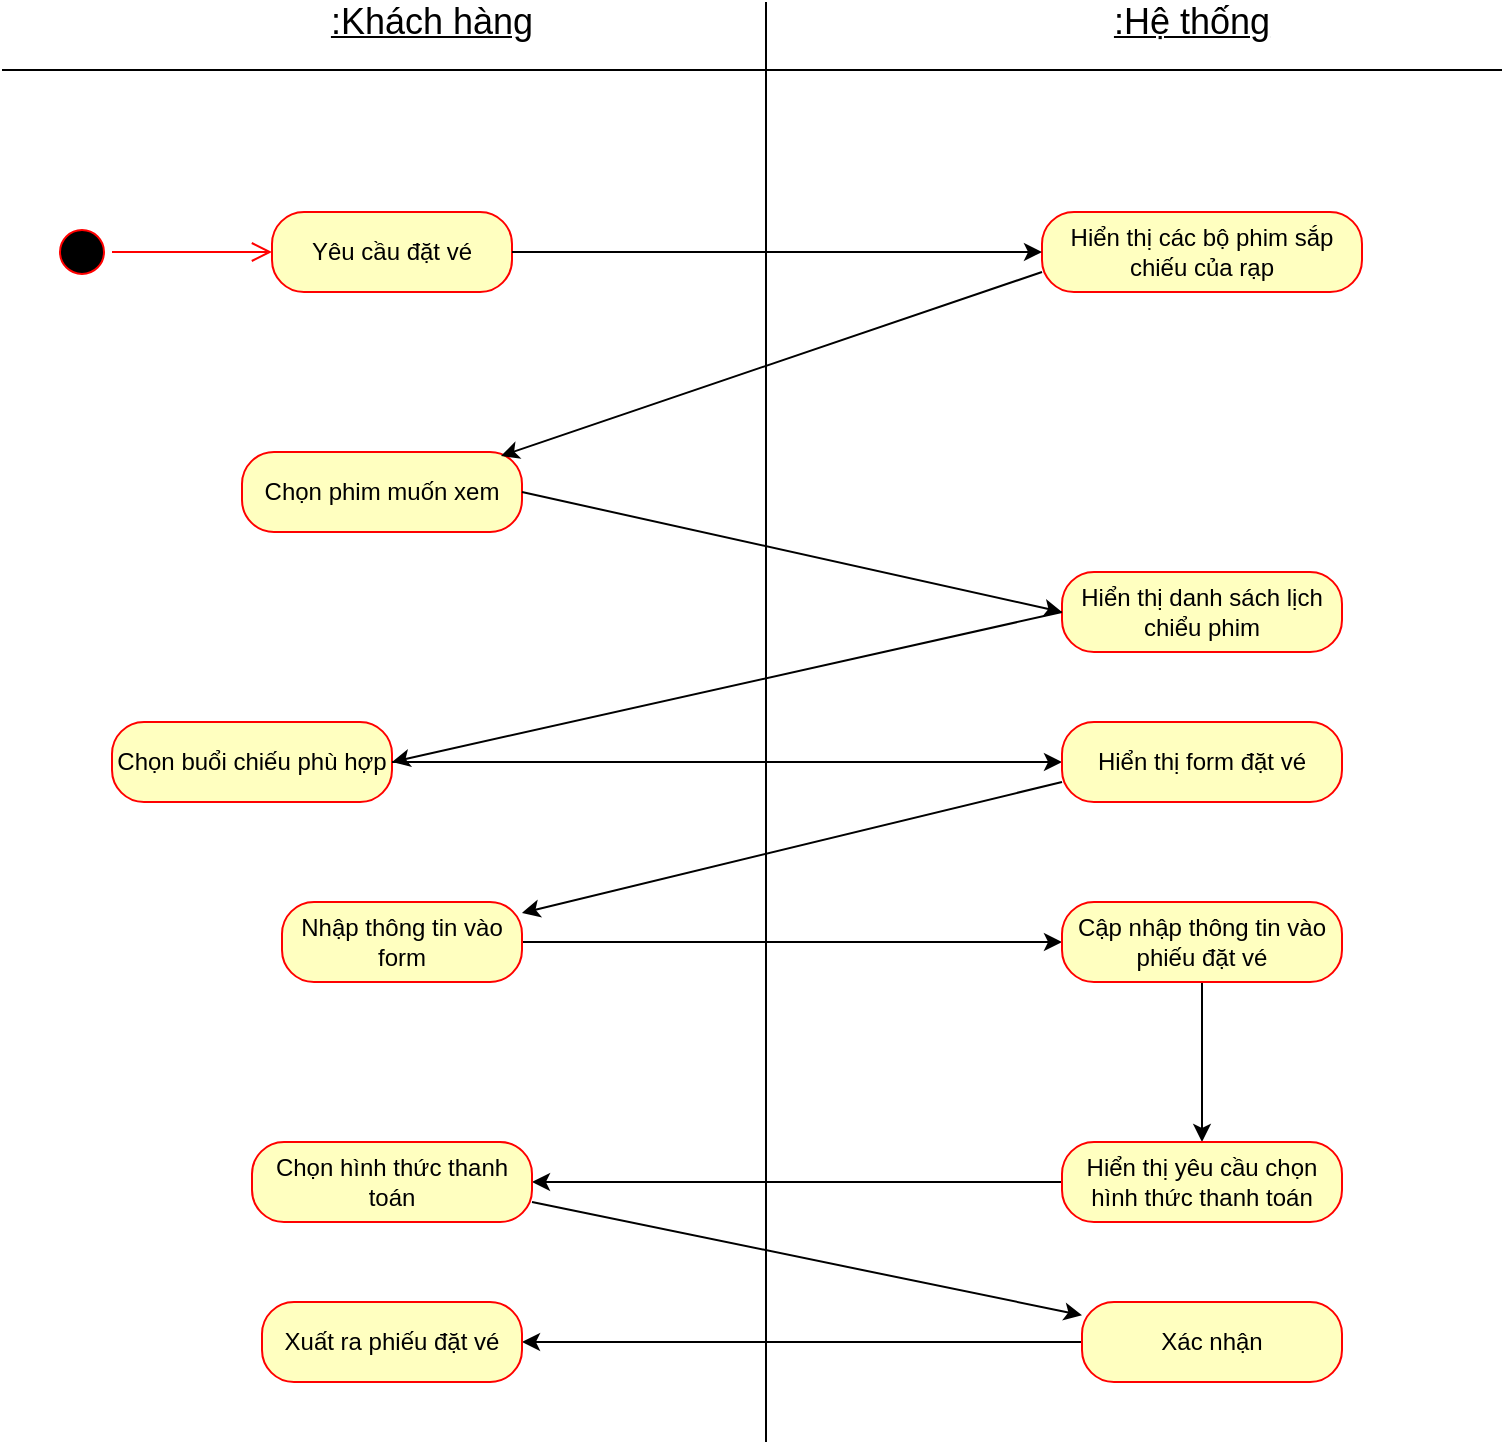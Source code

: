 <mxfile version="10.6.0" type="device"><diagram id="i79vbwtbDi_AtVDsRlkR" name="Page-1"><mxGraphModel dx="792" dy="401" grid="1" gridSize="10" guides="1" tooltips="1" connect="1" arrows="1" fold="1" page="1" pageScale="1" pageWidth="827" pageHeight="1169" math="0" shadow="0"><root><mxCell id="0"/><mxCell id="1" parent="0"/><mxCell id="ECK6Bg8s_0ezihkaMuLG-2" value="" style="line;strokeWidth=1;fillColor=none;align=left;verticalAlign=middle;spacingTop=-1;spacingLeft=3;spacingRight=3;rotatable=0;labelPosition=right;points=[];portConstraint=eastwest;" vertex="1" parent="1"><mxGeometry x="30" y="70" width="750" height="8" as="geometry"/></mxCell><mxCell id="ECK6Bg8s_0ezihkaMuLG-5" value="" style="endArrow=none;html=1;strokeColor=#000000;fillColor=#171717;" edge="1" parent="1"><mxGeometry width="50" height="50" relative="1" as="geometry"><mxPoint x="412" y="760" as="sourcePoint"/><mxPoint x="412" y="40" as="targetPoint"/></mxGeometry></mxCell><mxCell id="ECK6Bg8s_0ezihkaMuLG-7" value="&lt;span style=&quot;font-size: 18px&quot;&gt;&lt;u&gt;:Khách hàng&lt;/u&gt;&lt;/span&gt;" style="text;html=1;strokeColor=none;fillColor=none;align=center;verticalAlign=middle;whiteSpace=wrap;rounded=0;" vertex="1" parent="1"><mxGeometry x="190" y="40" width="110" height="20" as="geometry"/></mxCell><mxCell id="ECK6Bg8s_0ezihkaMuLG-8" value="&lt;u&gt;&lt;font style=&quot;font-size: 18px&quot;&gt;:Hệ thống&lt;/font&gt;&lt;/u&gt;" style="text;html=1;strokeColor=none;fillColor=none;align=center;verticalAlign=middle;whiteSpace=wrap;rounded=0;" vertex="1" parent="1"><mxGeometry x="580" y="40" width="90" height="20" as="geometry"/></mxCell><mxCell id="ECK6Bg8s_0ezihkaMuLG-10" value="" style="ellipse;html=1;shape=startState;fillColor=#000000;strokeColor=#ff0000;" vertex="1" parent="1"><mxGeometry x="55" y="150" width="30" height="30" as="geometry"/></mxCell><mxCell id="ECK6Bg8s_0ezihkaMuLG-11" value="" style="edgeStyle=orthogonalEdgeStyle;html=1;verticalAlign=bottom;endArrow=open;endSize=8;strokeColor=#ff0000;" edge="1" source="ECK6Bg8s_0ezihkaMuLG-10" parent="1" target="ECK6Bg8s_0ezihkaMuLG-14"><mxGeometry relative="1" as="geometry"><mxPoint x="160" y="200" as="targetPoint"/></mxGeometry></mxCell><mxCell id="ECK6Bg8s_0ezihkaMuLG-14" value="Yêu cầu đặt vé" style="rounded=1;whiteSpace=wrap;html=1;arcSize=40;fontColor=#000000;fillColor=#ffffc0;strokeColor=#ff0000;" vertex="1" parent="1"><mxGeometry x="165" y="145" width="120" height="40" as="geometry"/></mxCell><mxCell id="ECK6Bg8s_0ezihkaMuLG-15" value="Hiển thị các bộ phim sắp chiếu của rạp" style="rounded=1;whiteSpace=wrap;html=1;arcSize=40;fontColor=#000000;fillColor=#ffffc0;strokeColor=#ff0000;" vertex="1" parent="1"><mxGeometry x="550" y="145" width="160" height="40" as="geometry"/></mxCell><mxCell id="ECK6Bg8s_0ezihkaMuLG-20" value="Chọn phim muốn xem" style="rounded=1;whiteSpace=wrap;html=1;arcSize=40;fontColor=#000000;fillColor=#ffffc0;strokeColor=#ff0000;" vertex="1" parent="1"><mxGeometry x="150" y="265" width="140" height="40" as="geometry"/></mxCell><mxCell id="ECK6Bg8s_0ezihkaMuLG-17" value="" style="endArrow=classic;html=1;entryX=0;entryY=0.5;entryDx=0;entryDy=0;exitX=1;exitY=0.5;exitDx=0;exitDy=0;" edge="1" parent="1" source="ECK6Bg8s_0ezihkaMuLG-14" target="ECK6Bg8s_0ezihkaMuLG-15"><mxGeometry width="50" height="50" relative="1" as="geometry"><mxPoint x="30" y="490" as="sourcePoint"/><mxPoint x="80" y="440" as="targetPoint"/></mxGeometry></mxCell><mxCell id="ECK6Bg8s_0ezihkaMuLG-22" value="" style="endArrow=classic;html=1;entryX=0.925;entryY=0.05;entryDx=0;entryDy=0;entryPerimeter=0;exitX=0;exitY=0.75;exitDx=0;exitDy=0;" edge="1" parent="1" source="ECK6Bg8s_0ezihkaMuLG-15" target="ECK6Bg8s_0ezihkaMuLG-20"><mxGeometry width="50" height="50" relative="1" as="geometry"><mxPoint x="250" y="260" as="sourcePoint"/><mxPoint x="300" y="210" as="targetPoint"/></mxGeometry></mxCell><mxCell id="ECK6Bg8s_0ezihkaMuLG-34" value="Hiển thị danh sách lịch chiểu phim" style="rounded=1;whiteSpace=wrap;html=1;arcSize=40;fontColor=#000000;fillColor=#ffffc0;strokeColor=#ff0000;" vertex="1" parent="1"><mxGeometry x="560" y="325" width="140" height="40" as="geometry"/></mxCell><mxCell id="ECK6Bg8s_0ezihkaMuLG-46" value="Chọn buổi chiếu phù hợp" style="rounded=1;whiteSpace=wrap;html=1;arcSize=40;fontColor=#000000;fillColor=#ffffc0;strokeColor=#ff0000;" vertex="1" parent="1"><mxGeometry x="85" y="400" width="140" height="40" as="geometry"/></mxCell><mxCell id="ECK6Bg8s_0ezihkaMuLG-56" value="" style="edgeStyle=orthogonalEdgeStyle;rounded=0;orthogonalLoop=1;jettySize=auto;html=1;strokeColor=#000000;fillColor=#171717;exitX=1;exitY=0.5;exitDx=0;exitDy=0;" edge="1" parent="1" source="ECK6Bg8s_0ezihkaMuLG-46" target="ECK6Bg8s_0ezihkaMuLG-55"><mxGeometry relative="1" as="geometry"><mxPoint x="395" y="420" as="sourcePoint"/></mxGeometry></mxCell><mxCell id="ECK6Bg8s_0ezihkaMuLG-55" value="Hiển thị form đặt vé" style="rounded=1;whiteSpace=wrap;html=1;arcSize=40;fontColor=#000000;fillColor=#ffffc0;strokeColor=#ff0000;" vertex="1" parent="1"><mxGeometry x="560" y="400" width="140" height="40" as="geometry"/></mxCell><mxCell id="ECK6Bg8s_0ezihkaMuLG-51" value="" style="endArrow=classic;html=1;strokeColor=#000000;fillColor=#171717;entryX=0;entryY=0.5;entryDx=0;entryDy=0;exitX=1;exitY=0.5;exitDx=0;exitDy=0;" edge="1" parent="1" source="ECK6Bg8s_0ezihkaMuLG-20" target="ECK6Bg8s_0ezihkaMuLG-34"><mxGeometry width="50" height="50" relative="1" as="geometry"><mxPoint x="240" y="410" as="sourcePoint"/><mxPoint x="290" y="360" as="targetPoint"/></mxGeometry></mxCell><mxCell id="ECK6Bg8s_0ezihkaMuLG-52" value="" style="endArrow=classic;html=1;strokeColor=#000000;fillColor=#171717;exitX=0;exitY=0.5;exitDx=0;exitDy=0;entryX=1;entryY=0.5;entryDx=0;entryDy=0;" edge="1" parent="1" source="ECK6Bg8s_0ezihkaMuLG-34" target="ECK6Bg8s_0ezihkaMuLG-46"><mxGeometry width="50" height="50" relative="1" as="geometry"><mxPoint x="260" y="400" as="sourcePoint"/><mxPoint x="310" y="350" as="targetPoint"/></mxGeometry></mxCell><mxCell id="ECK6Bg8s_0ezihkaMuLG-57" value="" style="endArrow=classic;html=1;strokeColor=#000000;fillColor=#171717;exitX=0;exitY=0.75;exitDx=0;exitDy=0;" edge="1" parent="1" source="ECK6Bg8s_0ezihkaMuLG-55" target="ECK6Bg8s_0ezihkaMuLG-58"><mxGeometry width="50" height="50" relative="1" as="geometry"><mxPoint x="30" y="630" as="sourcePoint"/><mxPoint x="230" y="510" as="targetPoint"/></mxGeometry></mxCell><mxCell id="ECK6Bg8s_0ezihkaMuLG-60" value="" style="edgeStyle=orthogonalEdgeStyle;rounded=0;orthogonalLoop=1;jettySize=auto;html=1;strokeColor=#000000;fillColor=#171717;" edge="1" parent="1" source="ECK6Bg8s_0ezihkaMuLG-58" target="ECK6Bg8s_0ezihkaMuLG-59"><mxGeometry relative="1" as="geometry"/></mxCell><mxCell id="ECK6Bg8s_0ezihkaMuLG-58" value="Nhập thông tin vào form" style="rounded=1;whiteSpace=wrap;html=1;arcSize=40;fontColor=#000000;fillColor=#ffffc0;strokeColor=#ff0000;" vertex="1" parent="1"><mxGeometry x="170" y="490" width="120" height="40" as="geometry"/></mxCell><mxCell id="ECK6Bg8s_0ezihkaMuLG-62" value="" style="edgeStyle=orthogonalEdgeStyle;rounded=0;orthogonalLoop=1;jettySize=auto;html=1;strokeColor=#000000;fillColor=#171717;" edge="1" parent="1" source="ECK6Bg8s_0ezihkaMuLG-59" target="ECK6Bg8s_0ezihkaMuLG-61"><mxGeometry relative="1" as="geometry"/></mxCell><mxCell id="ECK6Bg8s_0ezihkaMuLG-59" value="Cập nhập thông tin vào phiếu đặt vé" style="rounded=1;whiteSpace=wrap;html=1;arcSize=40;fontColor=#000000;fillColor=#ffffc0;strokeColor=#ff0000;" vertex="1" parent="1"><mxGeometry x="560" y="490" width="140" height="40" as="geometry"/></mxCell><mxCell id="ECK6Bg8s_0ezihkaMuLG-64" value="" style="edgeStyle=orthogonalEdgeStyle;rounded=0;orthogonalLoop=1;jettySize=auto;html=1;strokeColor=#000000;fillColor=#171717;" edge="1" parent="1" source="ECK6Bg8s_0ezihkaMuLG-61" target="ECK6Bg8s_0ezihkaMuLG-63"><mxGeometry relative="1" as="geometry"/></mxCell><mxCell id="ECK6Bg8s_0ezihkaMuLG-61" value="Hiển thị yêu cầu chọn hình thức thanh toán" style="rounded=1;whiteSpace=wrap;html=1;arcSize=40;fontColor=#000000;fillColor=#ffffc0;strokeColor=#ff0000;" vertex="1" parent="1"><mxGeometry x="560" y="610" width="140" height="40" as="geometry"/></mxCell><mxCell id="ECK6Bg8s_0ezihkaMuLG-63" value="Chọn hình thức thanh toán" style="rounded=1;whiteSpace=wrap;html=1;arcSize=40;fontColor=#000000;fillColor=#ffffc0;strokeColor=#ff0000;" vertex="1" parent="1"><mxGeometry x="155" y="610" width="140" height="40" as="geometry"/></mxCell><mxCell id="ECK6Bg8s_0ezihkaMuLG-67" value="" style="endArrow=classic;html=1;strokeColor=#000000;fillColor=#171717;exitX=1;exitY=0.75;exitDx=0;exitDy=0;" edge="1" parent="1" source="ECK6Bg8s_0ezihkaMuLG-63" target="ECK6Bg8s_0ezihkaMuLG-68"><mxGeometry width="50" height="50" relative="1" as="geometry"><mxPoint x="210" y="770" as="sourcePoint"/><mxPoint x="560" y="720" as="targetPoint"/></mxGeometry></mxCell><mxCell id="ECK6Bg8s_0ezihkaMuLG-70" value="" style="edgeStyle=orthogonalEdgeStyle;rounded=0;orthogonalLoop=1;jettySize=auto;html=1;strokeColor=#000000;fillColor=#171717;" edge="1" parent="1" source="ECK6Bg8s_0ezihkaMuLG-68" target="ECK6Bg8s_0ezihkaMuLG-69"><mxGeometry relative="1" as="geometry"/></mxCell><mxCell id="ECK6Bg8s_0ezihkaMuLG-68" value="Xác nhận" style="rounded=1;whiteSpace=wrap;html=1;arcSize=40;fontColor=#000000;fillColor=#ffffc0;strokeColor=#ff0000;" vertex="1" parent="1"><mxGeometry x="570" y="690" width="130" height="40" as="geometry"/></mxCell><mxCell id="ECK6Bg8s_0ezihkaMuLG-69" value="Xuất ra phiếu đặt vé" style="rounded=1;whiteSpace=wrap;html=1;arcSize=40;fontColor=#000000;fillColor=#ffffc0;strokeColor=#ff0000;" vertex="1" parent="1"><mxGeometry x="160" y="690" width="130" height="40" as="geometry"/></mxCell></root></mxGraphModel></diagram></mxfile>